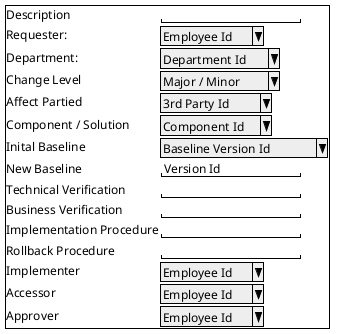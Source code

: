 @startsalt
{+
Description     | "                 "
Requester:      | ^Employee Id^
Department:     | ^Department Id^
Change Level    | ^Major / Minor^
Affect Partied  | ^3rd Party Id^
Component / Solution | ^Component Id^
Inital Baseline | ^Baseline Version Id^
New Baseline | "Version Id       "
Technical Verification | "                 "
Business Verification | "                 "
Implementation Procedure | "                 "
Rollback Procedure | "                 "
Implementer | ^Employee Id^
Accessor | ^Employee Id^
Approver | ^Employee Id^
}
@endsalt